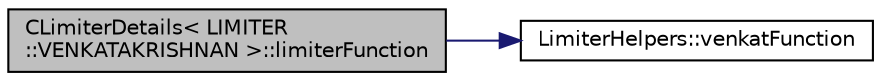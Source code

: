digraph "CLimiterDetails&lt; LIMITER::VENKATAKRISHNAN &gt;::limiterFunction"
{
 // LATEX_PDF_SIZE
  edge [fontname="Helvetica",fontsize="10",labelfontname="Helvetica",labelfontsize="10"];
  node [fontname="Helvetica",fontsize="10",shape=record];
  rankdir="LR";
  Node1 [label="CLimiterDetails\< LIMITER\l::VENKATAKRISHNAN \>::limiterFunction",height=0.2,width=0.4,color="black", fillcolor="grey75", style="filled", fontcolor="black",tooltip="Smooth function that disables limiting in smooth regions."];
  Node1 -> Node2 [color="midnightblue",fontsize="10",style="solid",fontname="Helvetica"];
  Node2 [label="LimiterHelpers::venkatFunction",height=0.2,width=0.4,color="black", fillcolor="white", style="filled",URL="$structLimiterHelpers.html#a7cd66636d32eddd270dc1dac4b1cd5b2",tooltip=" "];
}
